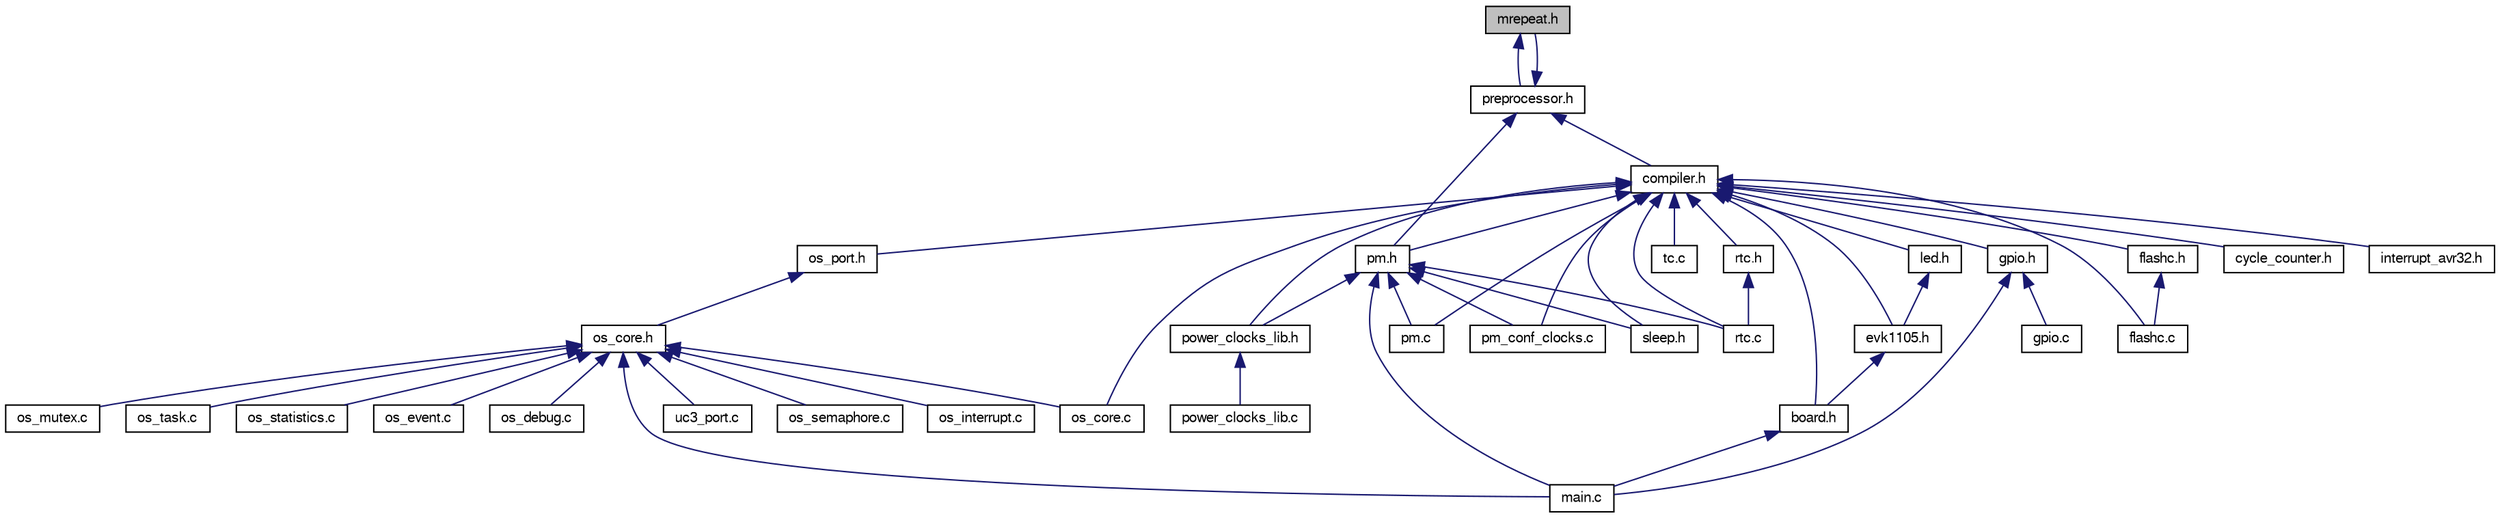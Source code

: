 digraph G
{
  edge [fontname="FreeSans",fontsize="10",labelfontname="FreeSans",labelfontsize="10"];
  node [fontname="FreeSans",fontsize="10",shape=record];
  Node1 [label="mrepeat.h",height=0.2,width=0.4,color="black", fillcolor="grey75", style="filled" fontcolor="black"];
  Node1 -> Node2 [dir=back,color="midnightblue",fontsize="10",style="solid",fontname="FreeSans"];
  Node2 [label="preprocessor.h",height=0.2,width=0.4,color="black", fillcolor="white", style="filled",URL="$preprocessor_8h.html",tooltip="Preprocessor utils."];
  Node2 -> Node3 [dir=back,color="midnightblue",fontsize="10",style="solid",fontname="FreeSans"];
  Node3 [label="compiler.h",height=0.2,width=0.4,color="black", fillcolor="white", style="filled",URL="$compiler_8h.html",tooltip="Commonly used includes, types and macros."];
  Node3 -> Node4 [dir=back,color="midnightblue",fontsize="10",style="solid",fontname="FreeSans"];
  Node4 [label="os_port.h",height=0.2,width=0.4,color="black", fillcolor="white", style="filled",URL="$os__port_8h.html",tooltip="eeOS 32-bit AVR UC3 Port"];
  Node4 -> Node5 [dir=back,color="midnightblue",fontsize="10",style="solid",fontname="FreeSans"];
  Node5 [label="os_core.h",height=0.2,width=0.4,color="black", fillcolor="white", style="filled",URL="$os__core_8h.html",tooltip="eeOS Core"];
  Node5 -> Node6 [dir=back,color="midnightblue",fontsize="10",style="solid",fontname="FreeSans"];
  Node6 [label="os_mutex.c",height=0.2,width=0.4,color="black", fillcolor="white", style="filled",URL="$os__mutex_8c.html",tooltip="eeOS Mutex"];
  Node5 -> Node7 [dir=back,color="midnightblue",fontsize="10",style="solid",fontname="FreeSans"];
  Node7 [label="os_task.c",height=0.2,width=0.4,color="black", fillcolor="white", style="filled",URL="$os__task_8c.html",tooltip="eeOS Tasks"];
  Node5 -> Node8 [dir=back,color="midnightblue",fontsize="10",style="solid",fontname="FreeSans"];
  Node8 [label="os_statistics.c",height=0.2,width=0.4,color="black", fillcolor="white", style="filled",URL="$os__statistics_8c.html",tooltip="eeOS Statistics"];
  Node5 -> Node9 [dir=back,color="midnightblue",fontsize="10",style="solid",fontname="FreeSans"];
  Node9 [label="os_event.c",height=0.2,width=0.4,color="black", fillcolor="white", style="filled",URL="$os__event_8c.html",tooltip="eeOS Events"];
  Node5 -> Node10 [dir=back,color="midnightblue",fontsize="10",style="solid",fontname="FreeSans"];
  Node10 [label="os_debug.c",height=0.2,width=0.4,color="black", fillcolor="white", style="filled",URL="$os__debug_8c.html",tooltip="eeOS Debug"];
  Node5 -> Node11 [dir=back,color="midnightblue",fontsize="10",style="solid",fontname="FreeSans"];
  Node11 [label="main.c",height=0.2,width=0.4,color="black", fillcolor="white", style="filled",URL="$main_8c.html"];
  Node5 -> Node12 [dir=back,color="midnightblue",fontsize="10",style="solid",fontname="FreeSans"];
  Node12 [label="os_core.c",height=0.2,width=0.4,color="black", fillcolor="white", style="filled",URL="$os__core_8c.html",tooltip="eeOS Core"];
  Node5 -> Node13 [dir=back,color="midnightblue",fontsize="10",style="solid",fontname="FreeSans"];
  Node13 [label="uc3_port.c",height=0.2,width=0.4,color="black", fillcolor="white", style="filled",URL="$uc3__port_8c.html",tooltip="eeOS 32-bit AVR UC3 Port"];
  Node5 -> Node14 [dir=back,color="midnightblue",fontsize="10",style="solid",fontname="FreeSans"];
  Node14 [label="os_semaphore.c",height=0.2,width=0.4,color="black", fillcolor="white", style="filled",URL="$os__semaphore_8c.html",tooltip="eeOS Semaphores"];
  Node5 -> Node15 [dir=back,color="midnightblue",fontsize="10",style="solid",fontname="FreeSans"];
  Node15 [label="os_interrupt.c",height=0.2,width=0.4,color="black", fillcolor="white", style="filled",URL="$os__interrupt_8c.html",tooltip="eeOS Interrupts"];
  Node3 -> Node16 [dir=back,color="midnightblue",fontsize="10",style="solid",fontname="FreeSans"];
  Node16 [label="power_clocks_lib.h",height=0.2,width=0.4,color="black", fillcolor="white", style="filled",URL="$power__clocks__lib_8h.html",tooltip="High-level library abstracting features such as oscillators/pll/dfll configuration, clock configuration, System-sensible parameters configuration, buses clocks configuration, sleep mode, reset."];
  Node16 -> Node17 [dir=back,color="midnightblue",fontsize="10",style="solid",fontname="FreeSans"];
  Node17 [label="power_clocks_lib.c",height=0.2,width=0.4,color="black", fillcolor="white", style="filled",URL="$power__clocks__lib_8c.html",tooltip="High-level library abstracting features such as oscillators/pll/dfll configuration, clock configuration, System-sensible parameters configuration, buses clocks configuration, sleep mode, reset."];
  Node3 -> Node18 [dir=back,color="midnightblue",fontsize="10",style="solid",fontname="FreeSans"];
  Node18 [label="pm.h",height=0.2,width=0.4,color="black", fillcolor="white", style="filled",URL="$pm_8h.html",tooltip="Power Manager driver."];
  Node18 -> Node16 [dir=back,color="midnightblue",fontsize="10",style="solid",fontname="FreeSans"];
  Node18 -> Node19 [dir=back,color="midnightblue",fontsize="10",style="solid",fontname="FreeSans"];
  Node19 [label="pm.c",height=0.2,width=0.4,color="black", fillcolor="white", style="filled",URL="$pm_8c.html",tooltip="Power Manager driver."];
  Node18 -> Node11 [dir=back,color="midnightblue",fontsize="10",style="solid",fontname="FreeSans"];
  Node18 -> Node20 [dir=back,color="midnightblue",fontsize="10",style="solid",fontname="FreeSans"];
  Node20 [label="pm_conf_clocks.c",height=0.2,width=0.4,color="black", fillcolor="white", style="filled",URL="$pm__conf__clocks_8c.html",tooltip="Power Manager clocks configuration helper."];
  Node18 -> Node21 [dir=back,color="midnightblue",fontsize="10",style="solid",fontname="FreeSans"];
  Node21 [label="rtc.c",height=0.2,width=0.4,color="black", fillcolor="white", style="filled",URL="$rtc_8c.html",tooltip="RTC driver for AVR32 UC3."];
  Node18 -> Node22 [dir=back,color="midnightblue",fontsize="10",style="solid",fontname="FreeSans"];
  Node22 [label="sleep.h",height=0.2,width=0.4,color="black", fillcolor="white", style="filled",URL="$sleep_8h.html",tooltip="Sleep mode access."];
  Node3 -> Node23 [dir=back,color="midnightblue",fontsize="10",style="solid",fontname="FreeSans"];
  Node23 [label="tc.c",height=0.2,width=0.4,color="black", fillcolor="white", style="filled",URL="$tc_8c.html",tooltip="TC driver for AVR32 UC3."];
  Node3 -> Node19 [dir=back,color="midnightblue",fontsize="10",style="solid",fontname="FreeSans"];
  Node3 -> Node24 [dir=back,color="midnightblue",fontsize="10",style="solid",fontname="FreeSans"];
  Node24 [label="board.h",height=0.2,width=0.4,color="black", fillcolor="white", style="filled",URL="$board_8h.html",tooltip="Standard board header file."];
  Node24 -> Node11 [dir=back,color="midnightblue",fontsize="10",style="solid",fontname="FreeSans"];
  Node3 -> Node25 [dir=back,color="midnightblue",fontsize="10",style="solid",fontname="FreeSans"];
  Node25 [label="evk1105.h",height=0.2,width=0.4,color="black", fillcolor="white", style="filled",URL="$evk1105_8h.html",tooltip="AT32UC3A EVK1105 board header file."];
  Node25 -> Node24 [dir=back,color="midnightblue",fontsize="10",style="solid",fontname="FreeSans"];
  Node3 -> Node26 [dir=back,color="midnightblue",fontsize="10",style="solid",fontname="FreeSans"];
  Node26 [label="led.h",height=0.2,width=0.4,color="black", fillcolor="white", style="filled",URL="$led_8h.html",tooltip="AT32UC3A EVK1105 board LEDs support package."];
  Node26 -> Node25 [dir=back,color="midnightblue",fontsize="10",style="solid",fontname="FreeSans"];
  Node3 -> Node27 [dir=back,color="midnightblue",fontsize="10",style="solid",fontname="FreeSans"];
  Node27 [label="gpio.h",height=0.2,width=0.4,color="black", fillcolor="white", style="filled",URL="$gpio_8h.html",tooltip="GPIO software driver interface for AVR UC3."];
  Node27 -> Node11 [dir=back,color="midnightblue",fontsize="10",style="solid",fontname="FreeSans"];
  Node27 -> Node28 [dir=back,color="midnightblue",fontsize="10",style="solid",fontname="FreeSans"];
  Node28 [label="gpio.c",height=0.2,width=0.4,color="black", fillcolor="white", style="filled",URL="$gpio_8c.html",tooltip="GPIO software driver interface for AVR UC3."];
  Node3 -> Node12 [dir=back,color="midnightblue",fontsize="10",style="solid",fontname="FreeSans"];
  Node3 -> Node20 [dir=back,color="midnightblue",fontsize="10",style="solid",fontname="FreeSans"];
  Node3 -> Node21 [dir=back,color="midnightblue",fontsize="10",style="solid",fontname="FreeSans"];
  Node3 -> Node29 [dir=back,color="midnightblue",fontsize="10",style="solid",fontname="FreeSans"];
  Node29 [label="rtc.h",height=0.2,width=0.4,color="black", fillcolor="white", style="filled",URL="$rtc_8h.html",tooltip="RTC driver for AVR32 UC3."];
  Node29 -> Node21 [dir=back,color="midnightblue",fontsize="10",style="solid",fontname="FreeSans"];
  Node3 -> Node30 [dir=back,color="midnightblue",fontsize="10",style="solid",fontname="FreeSans"];
  Node30 [label="flashc.c",height=0.2,width=0.4,color="black", fillcolor="white", style="filled",URL="$flashc_8c.html",tooltip="FLASHC driver for AVR32 UC3."];
  Node3 -> Node31 [dir=back,color="midnightblue",fontsize="10",style="solid",fontname="FreeSans"];
  Node31 [label="flashc.h",height=0.2,width=0.4,color="black", fillcolor="white", style="filled",URL="$flashc_8h.html",tooltip="FLASHC driver for AVR32 UC3."];
  Node31 -> Node30 [dir=back,color="midnightblue",fontsize="10",style="solid",fontname="FreeSans"];
  Node3 -> Node32 [dir=back,color="midnightblue",fontsize="10",style="solid",fontname="FreeSans"];
  Node32 [label="cycle_counter.h",height=0.2,width=0.4,color="black", fillcolor="white", style="filled",URL="$cycle__counter_8h.html",tooltip="Cycle counter driver."];
  Node3 -> Node33 [dir=back,color="midnightblue",fontsize="10",style="solid",fontname="FreeSans"];
  Node33 [label="interrupt_avr32.h",height=0.2,width=0.4,color="black", fillcolor="white", style="filled",URL="$interrupt__avr32_8h.html",tooltip="Global interrupt management for 32-bit AVR."];
  Node3 -> Node22 [dir=back,color="midnightblue",fontsize="10",style="solid",fontname="FreeSans"];
  Node2 -> Node1 [dir=back,color="midnightblue",fontsize="10",style="solid",fontname="FreeSans"];
  Node2 -> Node18 [dir=back,color="midnightblue",fontsize="10",style="solid",fontname="FreeSans"];
}
